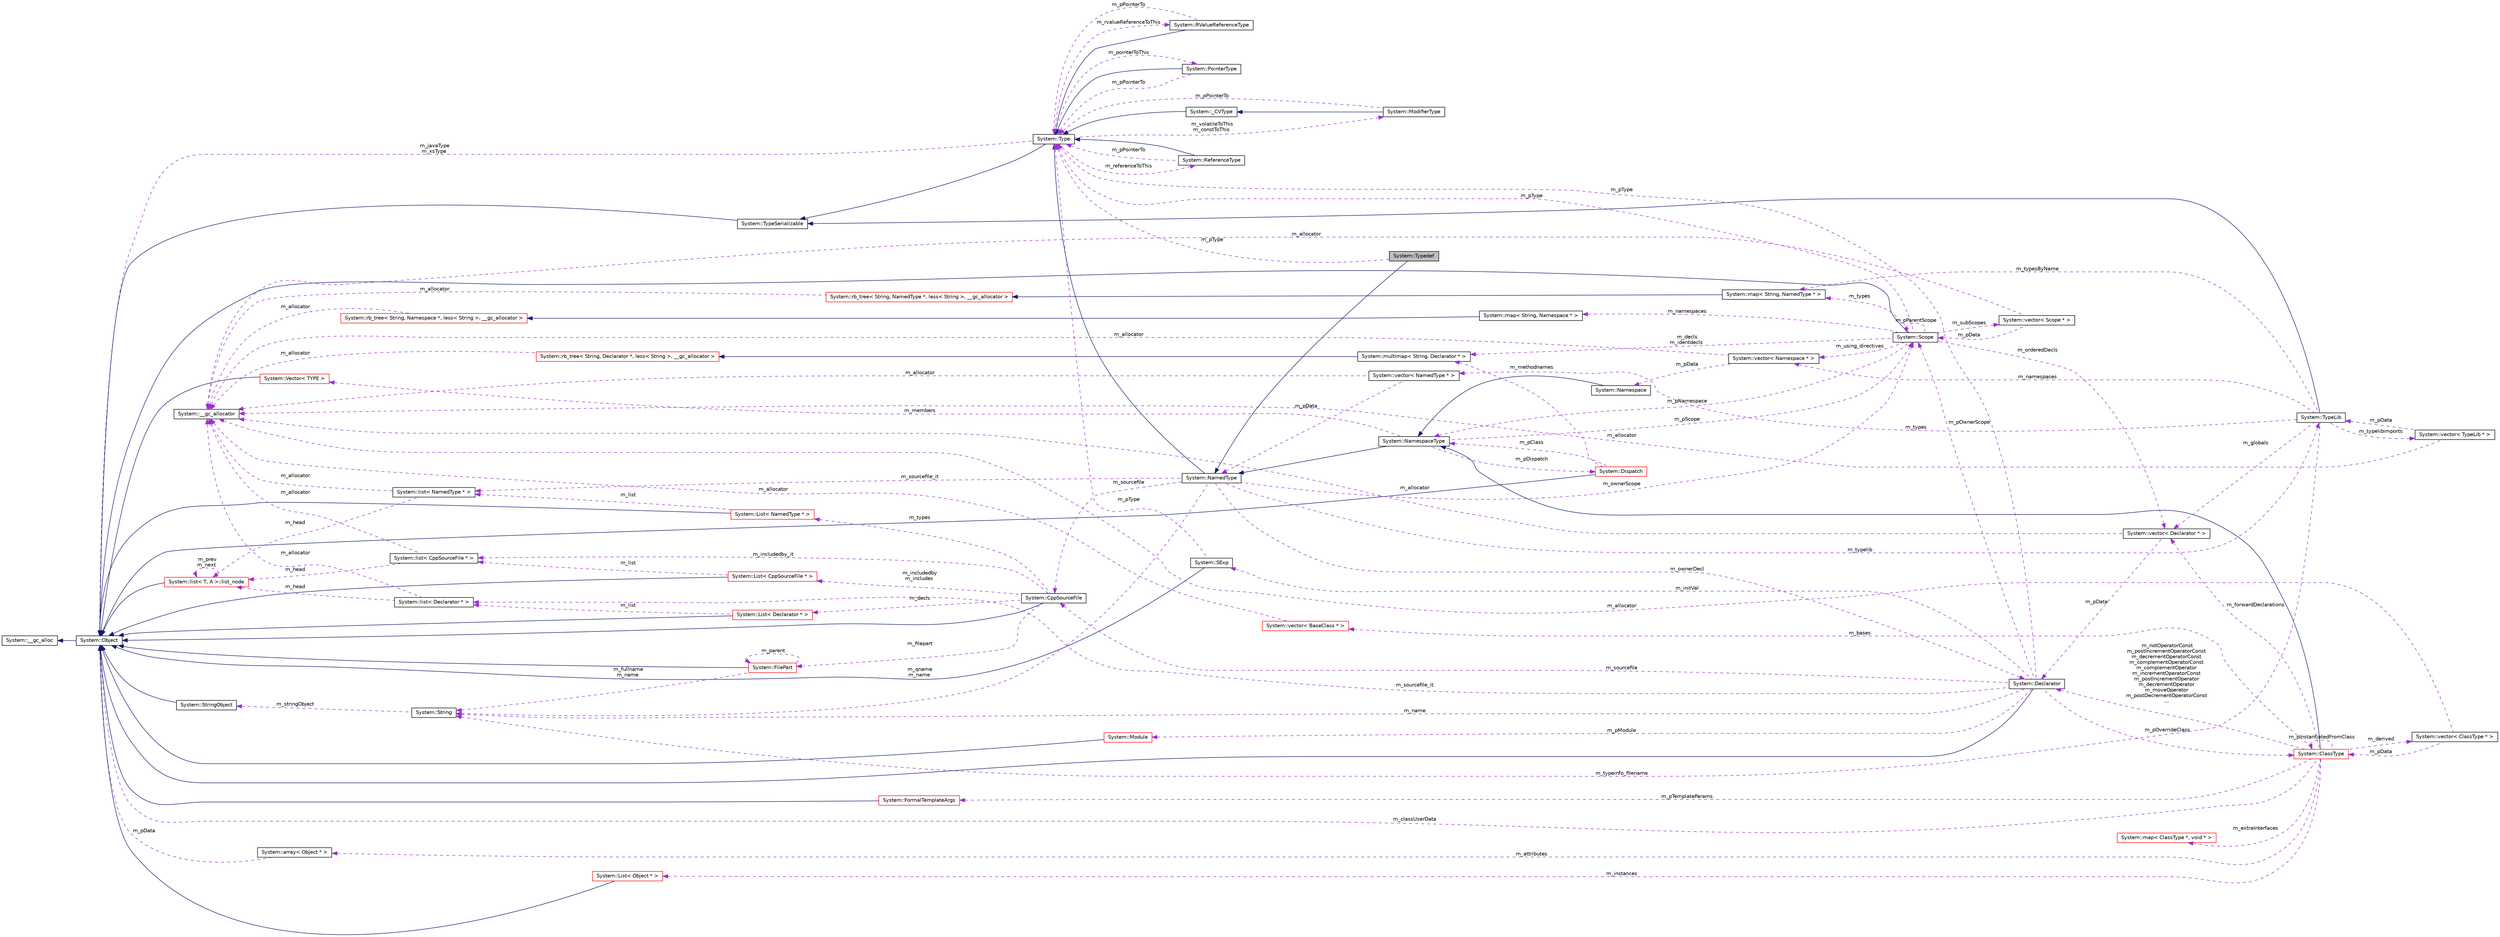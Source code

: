 digraph G
{
  edge [fontname="Helvetica",fontsize="10",labelfontname="Helvetica",labelfontsize="10"];
  node [fontname="Helvetica",fontsize="10",shape=record];
  rankdir="LR";
  Node1 [label="System::Typedef",height=0.2,width=0.4,color="black", fillcolor="grey75", style="filled" fontcolor="black"];
  Node2 -> Node1 [dir="back",color="midnightblue",fontsize="10",style="solid",fontname="Helvetica"];
  Node2 [label="System::NamedType",height=0.2,width=0.4,color="black", fillcolor="white", style="filled",URL="$class_system_1_1_named_type.html"];
  Node3 -> Node2 [dir="back",color="midnightblue",fontsize="10",style="solid",fontname="Helvetica"];
  Node3 [label="System::Type",height=0.2,width=0.4,color="black", fillcolor="white", style="filled",URL="$class_system_1_1_type.html"];
  Node4 -> Node3 [dir="back",color="midnightblue",fontsize="10",style="solid",fontname="Helvetica"];
  Node4 [label="System::TypeSerializable",height=0.2,width=0.4,color="black", fillcolor="white", style="filled",URL="$class_system_1_1_type_serializable.html"];
  Node5 -> Node4 [dir="back",color="midnightblue",fontsize="10",style="solid",fontname="Helvetica"];
  Node5 [label="System::Object",height=0.2,width=0.4,color="black", fillcolor="white", style="filled",URL="$class_system_1_1_object.html"];
  Node6 -> Node5 [dir="back",color="midnightblue",fontsize="10",style="solid",fontname="Helvetica"];
  Node6 [label="System::__gc_alloc",height=0.2,width=0.4,color="black", fillcolor="white", style="filled",URL="$class_system_1_1____gc__alloc.html"];
  Node7 -> Node3 [dir="back",color="darkorchid3",fontsize="10",style="dashed",label=" m_pointerToThis" ,fontname="Helvetica"];
  Node7 [label="System::PointerType",height=0.2,width=0.4,color="black", fillcolor="white", style="filled",URL="$class_system_1_1_pointer_type.html"];
  Node3 -> Node7 [dir="back",color="midnightblue",fontsize="10",style="solid",fontname="Helvetica"];
  Node3 -> Node7 [dir="back",color="darkorchid3",fontsize="10",style="dashed",label=" m_pPointerTo" ,fontname="Helvetica"];
  Node8 -> Node3 [dir="back",color="darkorchid3",fontsize="10",style="dashed",label=" m_referenceToThis" ,fontname="Helvetica"];
  Node8 [label="System::ReferenceType",height=0.2,width=0.4,color="black", fillcolor="white", style="filled",URL="$class_system_1_1_reference_type.html"];
  Node3 -> Node8 [dir="back",color="midnightblue",fontsize="10",style="solid",fontname="Helvetica"];
  Node3 -> Node8 [dir="back",color="darkorchid3",fontsize="10",style="dashed",label=" m_pPointerTo" ,fontname="Helvetica"];
  Node9 -> Node3 [dir="back",color="darkorchid3",fontsize="10",style="dashed",label=" m_rvalueReferenceToThis" ,fontname="Helvetica"];
  Node9 [label="System::RValueReferenceType",height=0.2,width=0.4,color="black", fillcolor="white", style="filled",URL="$class_system_1_1_r_value_reference_type.html"];
  Node3 -> Node9 [dir="back",color="midnightblue",fontsize="10",style="solid",fontname="Helvetica"];
  Node3 -> Node9 [dir="back",color="darkorchid3",fontsize="10",style="dashed",label=" m_pPointerTo" ,fontname="Helvetica"];
  Node10 -> Node3 [dir="back",color="darkorchid3",fontsize="10",style="dashed",label=" m_volatileToThis\nm_constToThis" ,fontname="Helvetica"];
  Node10 [label="System::ModifierType",height=0.2,width=0.4,color="black", fillcolor="white", style="filled",URL="$class_system_1_1_modifier_type.html"];
  Node11 -> Node10 [dir="back",color="midnightblue",fontsize="10",style="solid",fontname="Helvetica"];
  Node11 [label="System::_CVType",height=0.2,width=0.4,color="black", fillcolor="white", style="filled",URL="$class_system_1_1___c_v_type.html"];
  Node3 -> Node11 [dir="back",color="midnightblue",fontsize="10",style="solid",fontname="Helvetica"];
  Node3 -> Node10 [dir="back",color="darkorchid3",fontsize="10",style="dashed",label=" m_pPointerTo" ,fontname="Helvetica"];
  Node5 -> Node3 [dir="back",color="darkorchid3",fontsize="10",style="dashed",label=" m_javaType\nm_xsType" ,fontname="Helvetica"];
  Node12 -> Node2 [dir="back",color="darkorchid3",fontsize="10",style="dashed",label=" m_ownerScope" ,fontname="Helvetica"];
  Node12 [label="System::Scope",height=0.2,width=0.4,color="black", fillcolor="white", style="filled",URL="$class_system_1_1_scope.html"];
  Node5 -> Node12 [dir="back",color="midnightblue",fontsize="10",style="solid",fontname="Helvetica"];
  Node3 -> Node12 [dir="back",color="darkorchid3",fontsize="10",style="dashed",label=" m_pType" ,fontname="Helvetica"];
  Node13 -> Node12 [dir="back",color="darkorchid3",fontsize="10",style="dashed",label=" m_subScopes" ,fontname="Helvetica"];
  Node13 [label="System::vector\< Scope * \>",height=0.2,width=0.4,color="black", fillcolor="white", style="filled",URL="$class_system_1_1vector.html"];
  Node12 -> Node13 [dir="back",color="darkorchid3",fontsize="10",style="dashed",label=" m_pData" ,fontname="Helvetica"];
  Node14 -> Node13 [dir="back",color="darkorchid3",fontsize="10",style="dashed",label=" m_allocator" ,fontname="Helvetica"];
  Node14 [label="System::__gc_allocator",height=0.2,width=0.4,color="black", fillcolor="white", style="filled",URL="$class_system_1_1____gc__allocator.html"];
  Node12 -> Node12 [dir="back",color="darkorchid3",fontsize="10",style="dashed",label=" m_pParentScope" ,fontname="Helvetica"];
  Node15 -> Node12 [dir="back",color="darkorchid3",fontsize="10",style="dashed",label=" m_decls\nm_identdecls" ,fontname="Helvetica"];
  Node15 [label="System::multimap\< String, Declarator * \>",height=0.2,width=0.4,color="black", fillcolor="white", style="filled",URL="$class_system_1_1multimap.html"];
  Node16 -> Node15 [dir="back",color="midnightblue",fontsize="10",style="solid",fontname="Helvetica"];
  Node16 [label="System::rb_tree\< String, Declarator *, less\< String \>, __gc_allocator \>",height=0.2,width=0.4,color="red", fillcolor="white", style="filled",URL="$class_system_1_1rb__tree.html"];
  Node14 -> Node16 [dir="back",color="darkorchid3",fontsize="10",style="dashed",label=" m_allocator" ,fontname="Helvetica"];
  Node17 -> Node12 [dir="back",color="darkorchid3",fontsize="10",style="dashed",label=" m_pNamespace" ,fontname="Helvetica"];
  Node17 [label="System::NamespaceType",height=0.2,width=0.4,color="black", fillcolor="white", style="filled",URL="$class_system_1_1_namespace_type.html"];
  Node2 -> Node17 [dir="back",color="midnightblue",fontsize="10",style="solid",fontname="Helvetica"];
  Node12 -> Node17 [dir="back",color="darkorchid3",fontsize="10",style="dashed",label=" m_pScope" ,fontname="Helvetica"];
  Node18 -> Node17 [dir="back",color="darkorchid3",fontsize="10",style="dashed",label=" m_members" ,fontname="Helvetica"];
  Node18 [label="System::Vector\< TYPE \>",height=0.2,width=0.4,color="red", fillcolor="white", style="filled",URL="$class_system_1_1_vector.html"];
  Node5 -> Node18 [dir="back",color="midnightblue",fontsize="10",style="solid",fontname="Helvetica"];
  Node19 -> Node17 [dir="back",color="darkorchid3",fontsize="10",style="dashed",label=" m_pDispatch" ,fontname="Helvetica"];
  Node19 [label="System::Dispatch",height=0.2,width=0.4,color="red", fillcolor="white", style="filled",URL="$class_system_1_1_dispatch.html"];
  Node5 -> Node19 [dir="back",color="midnightblue",fontsize="10",style="solid",fontname="Helvetica"];
  Node15 -> Node19 [dir="back",color="darkorchid3",fontsize="10",style="dashed",label=" m_methodnames" ,fontname="Helvetica"];
  Node17 -> Node19 [dir="back",color="darkorchid3",fontsize="10",style="dashed",label=" m_pClass" ,fontname="Helvetica"];
  Node20 -> Node12 [dir="back",color="darkorchid3",fontsize="10",style="dashed",label=" m_namespaces" ,fontname="Helvetica"];
  Node20 [label="System::map\< String, Namespace * \>",height=0.2,width=0.4,color="black", fillcolor="white", style="filled",URL="$class_system_1_1map.html"];
  Node21 -> Node20 [dir="back",color="midnightblue",fontsize="10",style="solid",fontname="Helvetica"];
  Node21 [label="System::rb_tree\< String, Namespace *, less\< String \>, __gc_allocator \>",height=0.2,width=0.4,color="red", fillcolor="white", style="filled",URL="$class_system_1_1rb__tree.html"];
  Node14 -> Node21 [dir="back",color="darkorchid3",fontsize="10",style="dashed",label=" m_allocator" ,fontname="Helvetica"];
  Node22 -> Node12 [dir="back",color="darkorchid3",fontsize="10",style="dashed",label=" m_using_directives" ,fontname="Helvetica"];
  Node22 [label="System::vector\< Namespace * \>",height=0.2,width=0.4,color="black", fillcolor="white", style="filled",URL="$class_system_1_1vector.html"];
  Node14 -> Node22 [dir="back",color="darkorchid3",fontsize="10",style="dashed",label=" m_allocator" ,fontname="Helvetica"];
  Node23 -> Node22 [dir="back",color="darkorchid3",fontsize="10",style="dashed",label=" m_pData" ,fontname="Helvetica"];
  Node23 [label="System::Namespace",height=0.2,width=0.4,color="black", fillcolor="white", style="filled",URL="$class_system_1_1_namespace.html"];
  Node17 -> Node23 [dir="back",color="midnightblue",fontsize="10",style="solid",fontname="Helvetica"];
  Node24 -> Node12 [dir="back",color="darkorchid3",fontsize="10",style="dashed",label=" m_orderedDecls" ,fontname="Helvetica"];
  Node24 [label="System::vector\< Declarator * \>",height=0.2,width=0.4,color="black", fillcolor="white", style="filled",URL="$class_system_1_1vector.html"];
  Node14 -> Node24 [dir="back",color="darkorchid3",fontsize="10",style="dashed",label=" m_allocator" ,fontname="Helvetica"];
  Node25 -> Node24 [dir="back",color="darkorchid3",fontsize="10",style="dashed",label=" m_pData" ,fontname="Helvetica"];
  Node25 [label="System::Declarator",height=0.2,width=0.4,color="black", fillcolor="white", style="filled",URL="$class_system_1_1_declarator.html"];
  Node5 -> Node25 [dir="back",color="midnightblue",fontsize="10",style="solid",fontname="Helvetica"];
  Node3 -> Node25 [dir="back",color="darkorchid3",fontsize="10",style="dashed",label=" m_pType" ,fontname="Helvetica"];
  Node12 -> Node25 [dir="back",color="darkorchid3",fontsize="10",style="dashed",label=" m_pOwnerScope" ,fontname="Helvetica"];
  Node26 -> Node25 [dir="back",color="darkorchid3",fontsize="10",style="dashed",label=" m_initVal" ,fontname="Helvetica"];
  Node26 [label="System::SExp",height=0.2,width=0.4,color="black", fillcolor="white", style="filled",URL="$class_system_1_1_s_exp.html"];
  Node5 -> Node26 [dir="back",color="midnightblue",fontsize="10",style="solid",fontname="Helvetica"];
  Node3 -> Node26 [dir="back",color="darkorchid3",fontsize="10",style="dashed",label=" m_pType" ,fontname="Helvetica"];
  Node27 -> Node25 [dir="back",color="darkorchid3",fontsize="10",style="dashed",label=" m_sourcefile" ,fontname="Helvetica"];
  Node27 [label="System::CppSourceFile",height=0.2,width=0.4,color="black", fillcolor="white", style="filled",URL="$class_system_1_1_cpp_source_file.html"];
  Node5 -> Node27 [dir="back",color="midnightblue",fontsize="10",style="solid",fontname="Helvetica"];
  Node28 -> Node27 [dir="back",color="darkorchid3",fontsize="10",style="dashed",label=" m_filepart" ,fontname="Helvetica"];
  Node28 [label="System::FilePart",height=0.2,width=0.4,color="red", fillcolor="white", style="filled",URL="$class_system_1_1_file_part.html"];
  Node5 -> Node28 [dir="back",color="midnightblue",fontsize="10",style="solid",fontname="Helvetica"];
  Node28 -> Node28 [dir="back",color="darkorchid3",fontsize="10",style="dashed",label=" m_parent" ,fontname="Helvetica"];
  Node29 -> Node28 [dir="back",color="darkorchid3",fontsize="10",style="dashed",label=" m_fullname\nm_name" ,fontname="Helvetica"];
  Node29 [label="System::String",height=0.2,width=0.4,color="black", fillcolor="white", style="filled",URL="$class_system_1_1_string.html"];
  Node30 -> Node29 [dir="back",color="darkorchid3",fontsize="10",style="dashed",label=" m_stringObject" ,fontname="Helvetica"];
  Node30 [label="System::StringObject",height=0.2,width=0.4,color="black", fillcolor="white", style="filled",URL="$class_system_1_1_string_object.html"];
  Node5 -> Node30 [dir="back",color="midnightblue",fontsize="10",style="solid",fontname="Helvetica"];
  Node31 -> Node27 [dir="back",color="darkorchid3",fontsize="10",style="dashed",label=" m_types" ,fontname="Helvetica"];
  Node31 [label="System::List\< NamedType * \>",height=0.2,width=0.4,color="red", fillcolor="white", style="filled",URL="$class_system_1_1_list.html"];
  Node5 -> Node31 [dir="back",color="midnightblue",fontsize="10",style="solid",fontname="Helvetica"];
  Node32 -> Node31 [dir="back",color="darkorchid3",fontsize="10",style="dashed",label=" m_list" ,fontname="Helvetica"];
  Node32 [label="System::list\< NamedType * \>",height=0.2,width=0.4,color="black", fillcolor="white", style="filled",URL="$class_system_1_1list.html"];
  Node14 -> Node32 [dir="back",color="darkorchid3",fontsize="10",style="dashed",label=" m_allocator" ,fontname="Helvetica"];
  Node33 -> Node32 [dir="back",color="darkorchid3",fontsize="10",style="dashed",label=" m_head" ,fontname="Helvetica"];
  Node33 [label="System::list\< T, A \>::list_node",height=0.2,width=0.4,color="red", fillcolor="white", style="filled",URL="$class_system_1_1list_1_1list__node.html"];
  Node5 -> Node33 [dir="back",color="midnightblue",fontsize="10",style="solid",fontname="Helvetica"];
  Node33 -> Node33 [dir="back",color="darkorchid3",fontsize="10",style="dashed",label=" m_prev\nm_next" ,fontname="Helvetica"];
  Node34 -> Node27 [dir="back",color="darkorchid3",fontsize="10",style="dashed",label=" m_includedby\nm_includes" ,fontname="Helvetica"];
  Node34 [label="System::List\< CppSourceFile * \>",height=0.2,width=0.4,color="red", fillcolor="white", style="filled",URL="$class_system_1_1_list.html"];
  Node5 -> Node34 [dir="back",color="midnightblue",fontsize="10",style="solid",fontname="Helvetica"];
  Node35 -> Node34 [dir="back",color="darkorchid3",fontsize="10",style="dashed",label=" m_list" ,fontname="Helvetica"];
  Node35 [label="System::list\< CppSourceFile * \>",height=0.2,width=0.4,color="black", fillcolor="white", style="filled",URL="$class_system_1_1list.html"];
  Node14 -> Node35 [dir="back",color="darkorchid3",fontsize="10",style="dashed",label=" m_allocator" ,fontname="Helvetica"];
  Node33 -> Node35 [dir="back",color="darkorchid3",fontsize="10",style="dashed",label=" m_head" ,fontname="Helvetica"];
  Node35 -> Node27 [dir="back",color="darkorchid3",fontsize="10",style="dashed",label=" m_includedby_it" ,fontname="Helvetica"];
  Node36 -> Node27 [dir="back",color="darkorchid3",fontsize="10",style="dashed",label=" m_decls" ,fontname="Helvetica"];
  Node36 [label="System::List\< Declarator * \>",height=0.2,width=0.4,color="red", fillcolor="white", style="filled",URL="$class_system_1_1_list.html"];
  Node5 -> Node36 [dir="back",color="midnightblue",fontsize="10",style="solid",fontname="Helvetica"];
  Node37 -> Node36 [dir="back",color="darkorchid3",fontsize="10",style="dashed",label=" m_list" ,fontname="Helvetica"];
  Node37 [label="System::list\< Declarator * \>",height=0.2,width=0.4,color="black", fillcolor="white", style="filled",URL="$class_system_1_1list.html"];
  Node14 -> Node37 [dir="back",color="darkorchid3",fontsize="10",style="dashed",label=" m_allocator" ,fontname="Helvetica"];
  Node33 -> Node37 [dir="back",color="darkorchid3",fontsize="10",style="dashed",label=" m_head" ,fontname="Helvetica"];
  Node38 -> Node25 [dir="back",color="darkorchid3",fontsize="10",style="dashed",label=" m_pOverrideClass" ,fontname="Helvetica"];
  Node38 [label="System::ClassType",height=0.2,width=0.4,color="red", fillcolor="white", style="filled",URL="$class_system_1_1_class_type.html"];
  Node17 -> Node38 [dir="back",color="midnightblue",fontsize="10",style="solid",fontname="Helvetica"];
  Node39 -> Node38 [dir="back",color="darkorchid3",fontsize="10",style="dashed",label=" m_attributes" ,fontname="Helvetica"];
  Node39 [label="System::array\< Object * \>",height=0.2,width=0.4,color="black", fillcolor="white", style="filled",URL="$class_system_1_1array.html"];
  Node5 -> Node39 [dir="back",color="darkorchid3",fontsize="10",style="dashed",label=" m_pData" ,fontname="Helvetica"];
  Node40 -> Node38 [dir="back",color="darkorchid3",fontsize="10",style="dashed",label=" m_instances" ,fontname="Helvetica"];
  Node40 [label="System::List\< Object * \>",height=0.2,width=0.4,color="red", fillcolor="white", style="filled",URL="$class_system_1_1_list.html"];
  Node5 -> Node40 [dir="back",color="midnightblue",fontsize="10",style="solid",fontname="Helvetica"];
  Node41 -> Node38 [dir="back",color="darkorchid3",fontsize="10",style="dashed",label=" m_bases" ,fontname="Helvetica"];
  Node41 [label="System::vector\< BaseClass * \>",height=0.2,width=0.4,color="red", fillcolor="white", style="filled",URL="$class_system_1_1vector.html"];
  Node14 -> Node41 [dir="back",color="darkorchid3",fontsize="10",style="dashed",label=" m_allocator" ,fontname="Helvetica"];
  Node42 -> Node38 [dir="back",color="darkorchid3",fontsize="10",style="dashed",label=" m_derived" ,fontname="Helvetica"];
  Node42 [label="System::vector\< ClassType * \>",height=0.2,width=0.4,color="black", fillcolor="white", style="filled",URL="$class_system_1_1vector.html"];
  Node14 -> Node42 [dir="back",color="darkorchid3",fontsize="10",style="dashed",label=" m_allocator" ,fontname="Helvetica"];
  Node38 -> Node42 [dir="back",color="darkorchid3",fontsize="10",style="dashed",label=" m_pData" ,fontname="Helvetica"];
  Node43 -> Node38 [dir="back",color="darkorchid3",fontsize="10",style="dashed",label=" m_extraInterfaces" ,fontname="Helvetica"];
  Node43 [label="System::map\< ClassType *, void * \>",height=0.2,width=0.4,color="red", fillcolor="white", style="filled",URL="$class_system_1_1map.html"];
  Node25 -> Node38 [dir="back",color="darkorchid3",fontsize="10",style="dashed",label=" m_notOperatorConst\nm_postIncrementOperatorConst\nm_decrementOperatorConst\nm_complementOperatorConst\nm_complementOperator\nm_incrementOperatorConst\nm_postIncrementOperator\nm_decrementOperator\nm_moveOperator\nm_postDecrementOperatorConst\n..." ,fontname="Helvetica"];
  Node44 -> Node38 [dir="back",color="darkorchid3",fontsize="10",style="dashed",label=" m_pTemplateParams" ,fontname="Helvetica"];
  Node44 [label="System::FormalTemplateArgs",height=0.2,width=0.4,color="red", fillcolor="white", style="filled",URL="$class_system_1_1_formal_template_args.html"];
  Node5 -> Node44 [dir="back",color="midnightblue",fontsize="10",style="solid",fontname="Helvetica"];
  Node38 -> Node38 [dir="back",color="darkorchid3",fontsize="10",style="dashed",label=" m_pInstantiatedFromClass" ,fontname="Helvetica"];
  Node5 -> Node38 [dir="back",color="darkorchid3",fontsize="10",style="dashed",label=" m_classUserData" ,fontname="Helvetica"];
  Node24 -> Node38 [dir="back",color="darkorchid3",fontsize="10",style="dashed",label=" m_forwardDeclarations" ,fontname="Helvetica"];
  Node29 -> Node25 [dir="back",color="darkorchid3",fontsize="10",style="dashed",label=" m_name" ,fontname="Helvetica"];
  Node45 -> Node25 [dir="back",color="darkorchid3",fontsize="10",style="dashed",label=" m_pModule" ,fontname="Helvetica"];
  Node45 [label="System::Module",height=0.2,width=0.4,color="red", fillcolor="white", style="filled",URL="$class_system_1_1_module.html"];
  Node5 -> Node45 [dir="back",color="midnightblue",fontsize="10",style="solid",fontname="Helvetica"];
  Node37 -> Node25 [dir="back",color="darkorchid3",fontsize="10",style="dashed",label=" m_sourcefile_it" ,fontname="Helvetica"];
  Node46 -> Node12 [dir="back",color="darkorchid3",fontsize="10",style="dashed",label=" m_types" ,fontname="Helvetica"];
  Node46 [label="System::map\< String, NamedType * \>",height=0.2,width=0.4,color="black", fillcolor="white", style="filled",URL="$class_system_1_1map.html"];
  Node47 -> Node46 [dir="back",color="midnightblue",fontsize="10",style="solid",fontname="Helvetica"];
  Node47 [label="System::rb_tree\< String, NamedType *, less\< String \>, __gc_allocator \>",height=0.2,width=0.4,color="red", fillcolor="white", style="filled",URL="$class_system_1_1rb__tree.html"];
  Node14 -> Node47 [dir="back",color="darkorchid3",fontsize="10",style="dashed",label=" m_allocator" ,fontname="Helvetica"];
  Node25 -> Node2 [dir="back",color="darkorchid3",fontsize="10",style="dashed",label=" m_ownerDecl" ,fontname="Helvetica"];
  Node27 -> Node2 [dir="back",color="darkorchid3",fontsize="10",style="dashed",label=" m_sourcefile" ,fontname="Helvetica"];
  Node32 -> Node2 [dir="back",color="darkorchid3",fontsize="10",style="dashed",label=" m_sourcefile_it" ,fontname="Helvetica"];
  Node29 -> Node2 [dir="back",color="darkorchid3",fontsize="10",style="dashed",label=" m_qname\nm_name" ,fontname="Helvetica"];
  Node48 -> Node2 [dir="back",color="darkorchid3",fontsize="10",style="dashed",label=" m_typelib" ,fontname="Helvetica"];
  Node48 [label="System::TypeLib",height=0.2,width=0.4,color="black", fillcolor="white", style="filled",URL="$class_system_1_1_type_lib.html"];
  Node4 -> Node48 [dir="back",color="midnightblue",fontsize="10",style="solid",fontname="Helvetica"];
  Node49 -> Node48 [dir="back",color="darkorchid3",fontsize="10",style="dashed",label=" m_typelibimports" ,fontname="Helvetica"];
  Node49 [label="System::vector\< TypeLib * \>",height=0.2,width=0.4,color="black", fillcolor="white", style="filled",URL="$class_system_1_1vector.html"];
  Node14 -> Node49 [dir="back",color="darkorchid3",fontsize="10",style="dashed",label=" m_allocator" ,fontname="Helvetica"];
  Node48 -> Node49 [dir="back",color="darkorchid3",fontsize="10",style="dashed",label=" m_pData" ,fontname="Helvetica"];
  Node22 -> Node48 [dir="back",color="darkorchid3",fontsize="10",style="dashed",label=" m_namespaces" ,fontname="Helvetica"];
  Node29 -> Node48 [dir="back",color="darkorchid3",fontsize="10",style="dashed",label=" m_typeinfo_filename" ,fontname="Helvetica"];
  Node24 -> Node48 [dir="back",color="darkorchid3",fontsize="10",style="dashed",label=" m_globals" ,fontname="Helvetica"];
  Node46 -> Node48 [dir="back",color="darkorchid3",fontsize="10",style="dashed",label=" m_typesByName" ,fontname="Helvetica"];
  Node50 -> Node48 [dir="back",color="darkorchid3",fontsize="10",style="dashed",label=" m_types" ,fontname="Helvetica"];
  Node50 [label="System::vector\< NamedType * \>",height=0.2,width=0.4,color="black", fillcolor="white", style="filled",URL="$class_system_1_1vector.html"];
  Node14 -> Node50 [dir="back",color="darkorchid3",fontsize="10",style="dashed",label=" m_allocator" ,fontname="Helvetica"];
  Node2 -> Node50 [dir="back",color="darkorchid3",fontsize="10",style="dashed",label=" m_pData" ,fontname="Helvetica"];
  Node3 -> Node1 [dir="back",color="darkorchid3",fontsize="10",style="dashed",label=" m_pType" ,fontname="Helvetica"];
}
